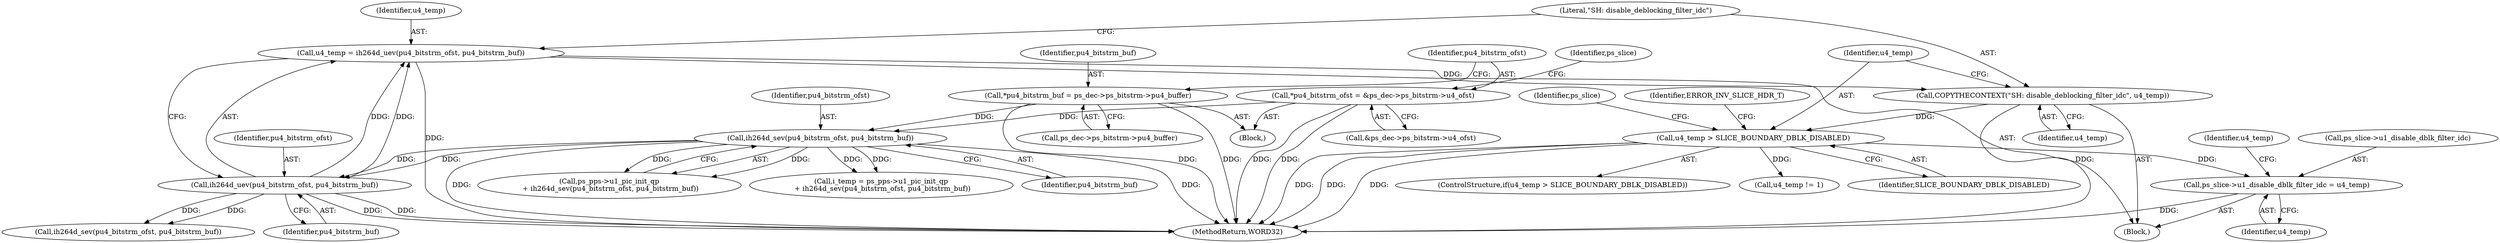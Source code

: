 digraph "0_Android_943323f1d9d3dd5c2634deb26cbe72343ca6b3db_1@pointer" {
"1000242" [label="(Call,ps_slice->u1_disable_dblk_filter_idc = u4_temp)"];
"1000236" [label="(Call,u4_temp > SLICE_BOUNDARY_DBLK_DISABLED)"];
"1000232" [label="(Call,COPYTHECONTEXT(\"SH: disable_deblocking_filter_idc\", u4_temp))"];
"1000227" [label="(Call,u4_temp = ih264d_uev(pu4_bitstrm_ofst, pu4_bitstrm_buf))"];
"1000229" [label="(Call,ih264d_uev(pu4_bitstrm_ofst, pu4_bitstrm_buf))"];
"1000193" [label="(Call,ih264d_sev(pu4_bitstrm_ofst, pu4_bitstrm_buf))"];
"1000135" [label="(Call,*pu4_bitstrm_ofst = &ps_dec->ps_bitstrm->u4_ofst)"];
"1000127" [label="(Call,*pu4_bitstrm_buf = ps_dec->ps_bitstrm->pu4_buffer)"];
"1000128" [label="(Identifier,pu4_bitstrm_buf)"];
"1000135" [label="(Call,*pu4_bitstrm_ofst = &ps_dec->ps_bitstrm->u4_ofst)"];
"1000189" [label="(Call,ps_pps->u1_pic_init_qp\n + ih264d_sev(pu4_bitstrm_ofst, pu4_bitstrm_buf))"];
"1000228" [label="(Identifier,u4_temp)"];
"1000246" [label="(Identifier,u4_temp)"];
"1000195" [label="(Identifier,pu4_bitstrm_buf)"];
"1000227" [label="(Call,u4_temp = ih264d_uev(pu4_bitstrm_ofst, pu4_bitstrm_buf))"];
"1000234" [label="(Identifier,u4_temp)"];
"1000193" [label="(Call,ih264d_sev(pu4_bitstrm_ofst, pu4_bitstrm_buf))"];
"1000229" [label="(Call,ih264d_uev(pu4_bitstrm_ofst, pu4_bitstrm_buf))"];
"1000249" [label="(Identifier,u4_temp)"];
"1000149" [label="(Identifier,ps_slice)"];
"1000236" [label="(Call,u4_temp > SLICE_BOUNDARY_DBLK_DISABLED)"];
"1000226" [label="(Block,)"];
"1000113" [label="(Block,)"];
"1000233" [label="(Literal,\"SH: disable_deblocking_filter_idc\")"];
"1000237" [label="(Identifier,u4_temp)"];
"1000433" [label="(MethodReturn,WORD32)"];
"1000241" [label="(Identifier,ERROR_INV_SLICE_HDR_T)"];
"1000187" [label="(Call,i_temp = ps_pps->u1_pic_init_qp\n + ih264d_sev(pu4_bitstrm_ofst, pu4_bitstrm_buf))"];
"1000235" [label="(ControlStructure,if(u4_temp > SLICE_BOUNDARY_DBLK_DISABLED))"];
"1000244" [label="(Identifier,ps_slice)"];
"1000243" [label="(Call,ps_slice->u1_disable_dblk_filter_idc)"];
"1000242" [label="(Call,ps_slice->u1_disable_dblk_filter_idc = u4_temp)"];
"1000248" [label="(Call,u4_temp != 1)"];
"1000137" [label="(Call,&ps_dec->ps_bitstrm->u4_ofst)"];
"1000232" [label="(Call,COPYTHECONTEXT(\"SH: disable_deblocking_filter_idc\", u4_temp))"];
"1000238" [label="(Identifier,SLICE_BOUNDARY_DBLK_DISABLED)"];
"1000127" [label="(Call,*pu4_bitstrm_buf = ps_dec->ps_bitstrm->pu4_buffer)"];
"1000231" [label="(Identifier,pu4_bitstrm_buf)"];
"1000255" [label="(Call,ih264d_sev(pu4_bitstrm_ofst, pu4_bitstrm_buf))"];
"1000230" [label="(Identifier,pu4_bitstrm_ofst)"];
"1000194" [label="(Identifier,pu4_bitstrm_ofst)"];
"1000136" [label="(Identifier,pu4_bitstrm_ofst)"];
"1000129" [label="(Call,ps_dec->ps_bitstrm->pu4_buffer)"];
"1000242" -> "1000226"  [label="AST: "];
"1000242" -> "1000246"  [label="CFG: "];
"1000243" -> "1000242"  [label="AST: "];
"1000246" -> "1000242"  [label="AST: "];
"1000249" -> "1000242"  [label="CFG: "];
"1000242" -> "1000433"  [label="DDG: "];
"1000236" -> "1000242"  [label="DDG: "];
"1000236" -> "1000235"  [label="AST: "];
"1000236" -> "1000238"  [label="CFG: "];
"1000237" -> "1000236"  [label="AST: "];
"1000238" -> "1000236"  [label="AST: "];
"1000241" -> "1000236"  [label="CFG: "];
"1000244" -> "1000236"  [label="CFG: "];
"1000236" -> "1000433"  [label="DDG: "];
"1000236" -> "1000433"  [label="DDG: "];
"1000236" -> "1000433"  [label="DDG: "];
"1000232" -> "1000236"  [label="DDG: "];
"1000236" -> "1000248"  [label="DDG: "];
"1000232" -> "1000226"  [label="AST: "];
"1000232" -> "1000234"  [label="CFG: "];
"1000233" -> "1000232"  [label="AST: "];
"1000234" -> "1000232"  [label="AST: "];
"1000237" -> "1000232"  [label="CFG: "];
"1000232" -> "1000433"  [label="DDG: "];
"1000227" -> "1000232"  [label="DDG: "];
"1000227" -> "1000226"  [label="AST: "];
"1000227" -> "1000229"  [label="CFG: "];
"1000228" -> "1000227"  [label="AST: "];
"1000229" -> "1000227"  [label="AST: "];
"1000233" -> "1000227"  [label="CFG: "];
"1000227" -> "1000433"  [label="DDG: "];
"1000229" -> "1000227"  [label="DDG: "];
"1000229" -> "1000227"  [label="DDG: "];
"1000229" -> "1000231"  [label="CFG: "];
"1000230" -> "1000229"  [label="AST: "];
"1000231" -> "1000229"  [label="AST: "];
"1000229" -> "1000433"  [label="DDG: "];
"1000229" -> "1000433"  [label="DDG: "];
"1000193" -> "1000229"  [label="DDG: "];
"1000193" -> "1000229"  [label="DDG: "];
"1000229" -> "1000255"  [label="DDG: "];
"1000229" -> "1000255"  [label="DDG: "];
"1000193" -> "1000189"  [label="AST: "];
"1000193" -> "1000195"  [label="CFG: "];
"1000194" -> "1000193"  [label="AST: "];
"1000195" -> "1000193"  [label="AST: "];
"1000189" -> "1000193"  [label="CFG: "];
"1000193" -> "1000433"  [label="DDG: "];
"1000193" -> "1000433"  [label="DDG: "];
"1000193" -> "1000187"  [label="DDG: "];
"1000193" -> "1000187"  [label="DDG: "];
"1000193" -> "1000189"  [label="DDG: "];
"1000193" -> "1000189"  [label="DDG: "];
"1000135" -> "1000193"  [label="DDG: "];
"1000127" -> "1000193"  [label="DDG: "];
"1000135" -> "1000113"  [label="AST: "];
"1000135" -> "1000137"  [label="CFG: "];
"1000136" -> "1000135"  [label="AST: "];
"1000137" -> "1000135"  [label="AST: "];
"1000149" -> "1000135"  [label="CFG: "];
"1000135" -> "1000433"  [label="DDG: "];
"1000135" -> "1000433"  [label="DDG: "];
"1000127" -> "1000113"  [label="AST: "];
"1000127" -> "1000129"  [label="CFG: "];
"1000128" -> "1000127"  [label="AST: "];
"1000129" -> "1000127"  [label="AST: "];
"1000136" -> "1000127"  [label="CFG: "];
"1000127" -> "1000433"  [label="DDG: "];
"1000127" -> "1000433"  [label="DDG: "];
}
